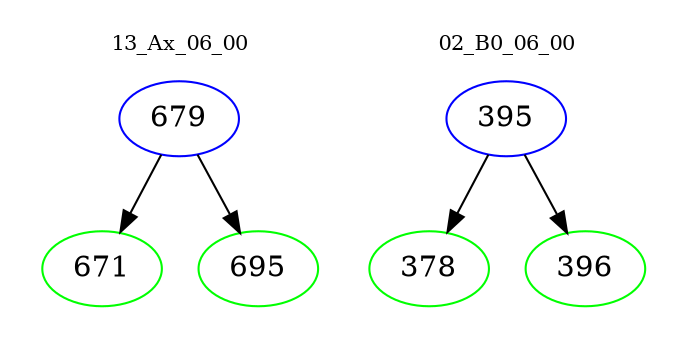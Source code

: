 digraph{
subgraph cluster_0 {
color = white
label = "13_Ax_06_00";
fontsize=10;
T0_679 [label="679", color="blue"]
T0_679 -> T0_671 [color="black"]
T0_671 [label="671", color="green"]
T0_679 -> T0_695 [color="black"]
T0_695 [label="695", color="green"]
}
subgraph cluster_1 {
color = white
label = "02_B0_06_00";
fontsize=10;
T1_395 [label="395", color="blue"]
T1_395 -> T1_378 [color="black"]
T1_378 [label="378", color="green"]
T1_395 -> T1_396 [color="black"]
T1_396 [label="396", color="green"]
}
}
